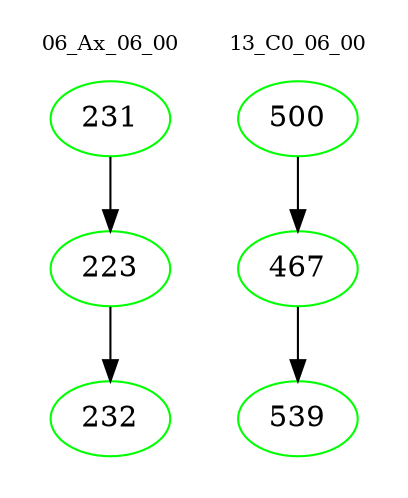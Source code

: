 digraph{
subgraph cluster_0 {
color = white
label = "06_Ax_06_00";
fontsize=10;
T0_231 [label="231", color="green"]
T0_231 -> T0_223 [color="black"]
T0_223 [label="223", color="green"]
T0_223 -> T0_232 [color="black"]
T0_232 [label="232", color="green"]
}
subgraph cluster_1 {
color = white
label = "13_C0_06_00";
fontsize=10;
T1_500 [label="500", color="green"]
T1_500 -> T1_467 [color="black"]
T1_467 [label="467", color="green"]
T1_467 -> T1_539 [color="black"]
T1_539 [label="539", color="green"]
}
}
